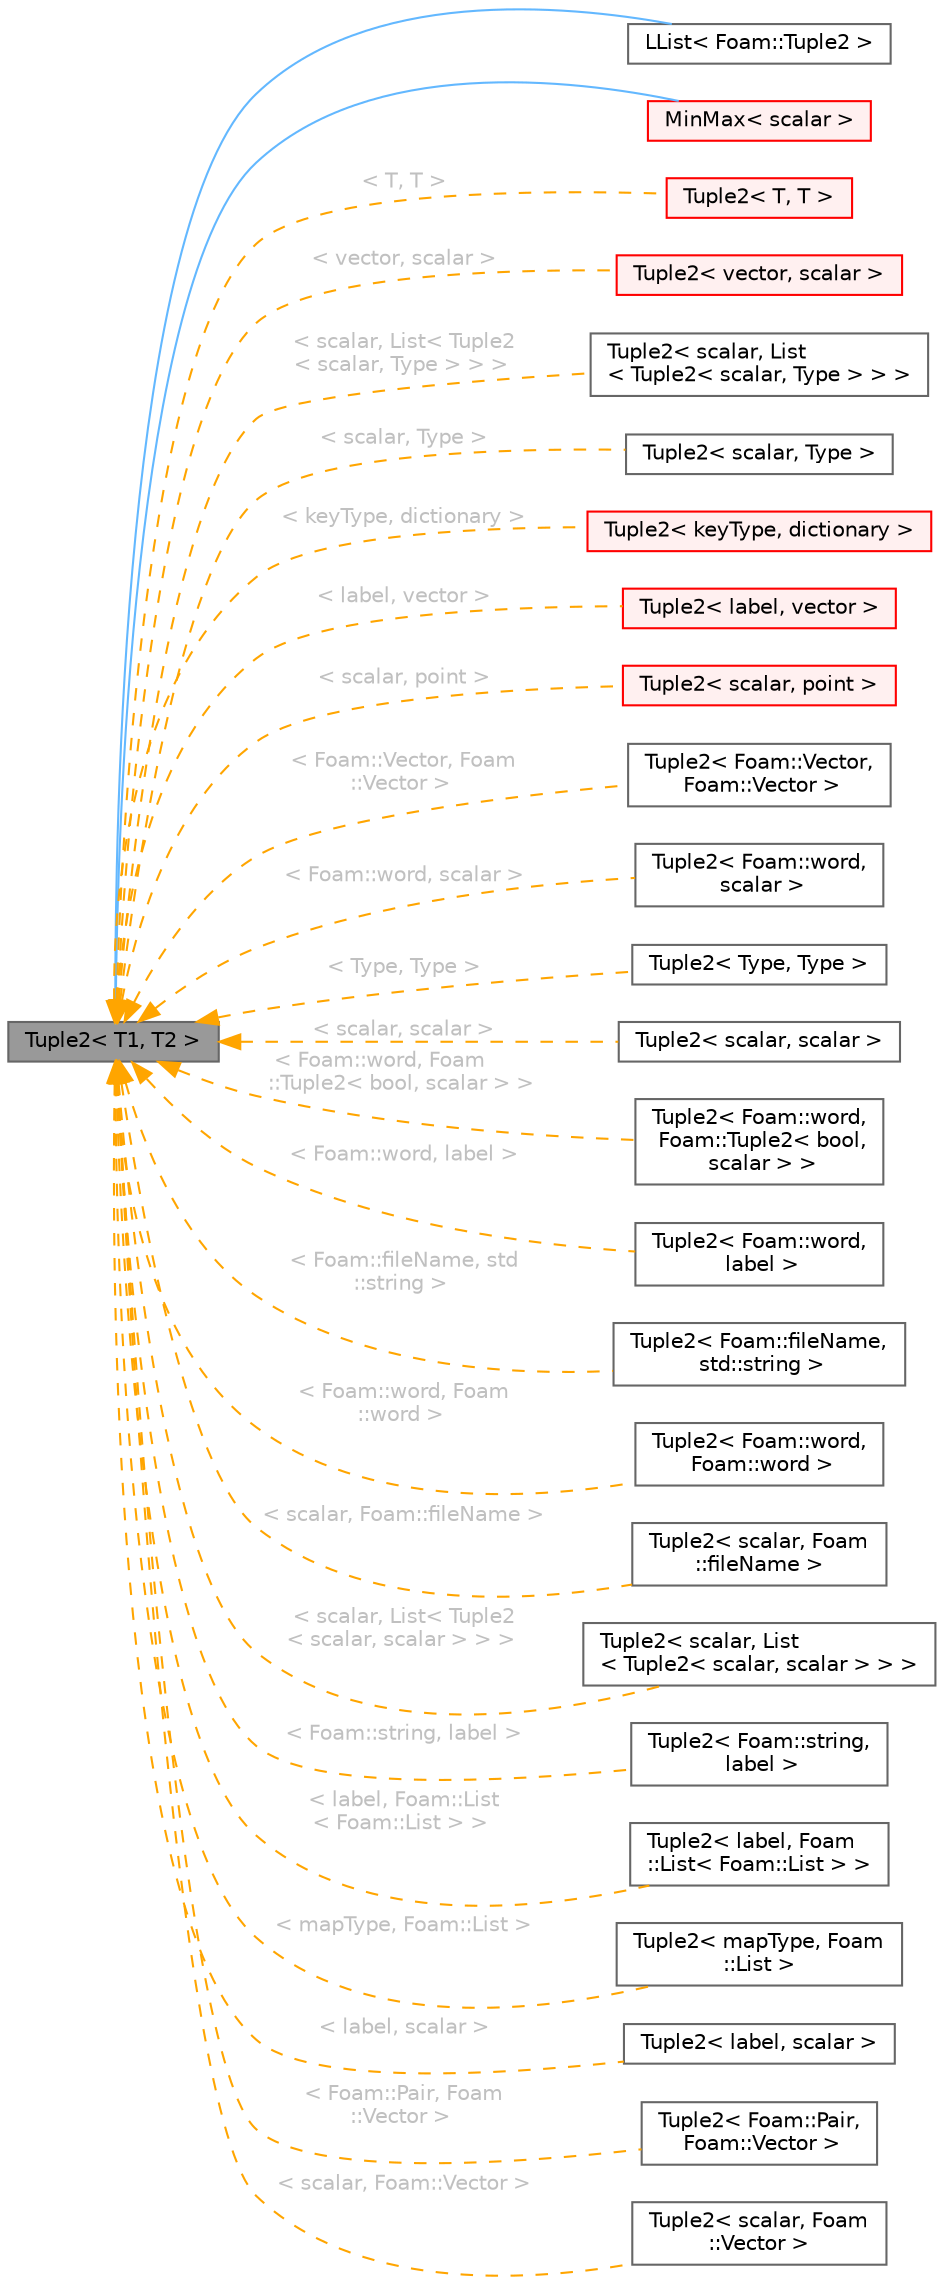 digraph "Tuple2&lt; T1, T2 &gt;"
{
 // LATEX_PDF_SIZE
  bgcolor="transparent";
  edge [fontname=Helvetica,fontsize=10,labelfontname=Helvetica,labelfontsize=10];
  node [fontname=Helvetica,fontsize=10,shape=box,height=0.2,width=0.4];
  rankdir="LR";
  Node1 [id="Node000001",label="Tuple2\< T1, T2 \>",height=0.2,width=0.4,color="gray40", fillcolor="grey60", style="filled", fontcolor="black",tooltip="A 2-tuple for storing two objects of dissimilar types. The container is similar in purpose to std::pa..."];
  Node1 -> Node2 [id="edge1_Node000001_Node000002",dir="back",color="steelblue1",style="solid",tooltip=" "];
  Node2 [id="Node000002",label="LList\< Foam::Tuple2 \>",height=0.2,width=0.4,color="gray40", fillcolor="white", style="filled",URL="$classFoam_1_1LList.html",tooltip=" "];
  Node1 -> Node3 [id="edge2_Node000001_Node000003",dir="back",color="steelblue1",style="solid",tooltip=" "];
  Node3 [id="Node000003",label="MinMax\< scalar \>",height=0.2,width=0.4,color="red", fillcolor="#FFF0F0", style="filled",URL="$classFoam_1_1MinMax.html",tooltip=" "];
  Node1 -> Node4 [id="edge3_Node000001_Node000004",dir="back",color="orange",style="dashed",tooltip=" ",label=" \< T, T \>",fontcolor="grey" ];
  Node4 [id="Node000004",label="Tuple2\< T, T \>",height=0.2,width=0.4,color="red", fillcolor="#FFF0F0", style="filled",URL="$classFoam_1_1Tuple2.html",tooltip=" "];
  Node1 -> Node6 [id="edge4_Node000001_Node000006",dir="back",color="orange",style="dashed",tooltip=" ",label=" \< vector, scalar \>",fontcolor="grey" ];
  Node6 [id="Node000006",label="Tuple2\< vector, scalar \>",height=0.2,width=0.4,color="red", fillcolor="#FFF0F0", style="filled",URL="$classFoam_1_1Tuple2.html",tooltip=" "];
  Node1 -> Node8 [id="edge5_Node000001_Node000008",dir="back",color="orange",style="dashed",tooltip=" ",label=" \< scalar, List\< Tuple2\l\< scalar, Type \> \> \>",fontcolor="grey" ];
  Node8 [id="Node000008",label="Tuple2\< scalar, List\l\< Tuple2\< scalar, Type \> \> \>",height=0.2,width=0.4,color="gray40", fillcolor="white", style="filled",URL="$classFoam_1_1Tuple2.html",tooltip=" "];
  Node1 -> Node9 [id="edge6_Node000001_Node000009",dir="back",color="orange",style="dashed",tooltip=" ",label=" \< scalar, Type \>",fontcolor="grey" ];
  Node9 [id="Node000009",label="Tuple2\< scalar, Type \>",height=0.2,width=0.4,color="gray40", fillcolor="white", style="filled",URL="$classFoam_1_1Tuple2.html",tooltip=" "];
  Node1 -> Node10 [id="edge7_Node000001_Node000010",dir="back",color="orange",style="dashed",tooltip=" ",label=" \< keyType, dictionary \>",fontcolor="grey" ];
  Node10 [id="Node000010",label="Tuple2\< keyType, dictionary \>",height=0.2,width=0.4,color="red", fillcolor="#FFF0F0", style="filled",URL="$classFoam_1_1Tuple2.html",tooltip=" "];
  Node1 -> Node12 [id="edge8_Node000001_Node000012",dir="back",color="orange",style="dashed",tooltip=" ",label=" \< label, vector \>",fontcolor="grey" ];
  Node12 [id="Node000012",label="Tuple2\< label, vector \>",height=0.2,width=0.4,color="red", fillcolor="#FFF0F0", style="filled",URL="$classFoam_1_1Tuple2.html",tooltip=" "];
  Node1 -> Node14 [id="edge9_Node000001_Node000014",dir="back",color="orange",style="dashed",tooltip=" ",label=" \< scalar, point \>",fontcolor="grey" ];
  Node14 [id="Node000014",label="Tuple2\< scalar, point \>",height=0.2,width=0.4,color="red", fillcolor="#FFF0F0", style="filled",URL="$classFoam_1_1Tuple2.html",tooltip=" "];
  Node1 -> Node16 [id="edge10_Node000001_Node000016",dir="back",color="orange",style="dashed",tooltip=" ",label=" \< Foam::Vector, Foam\l::Vector \>",fontcolor="grey" ];
  Node16 [id="Node000016",label="Tuple2\< Foam::Vector,\l Foam::Vector \>",height=0.2,width=0.4,color="gray40", fillcolor="white", style="filled",URL="$classFoam_1_1Tuple2.html",tooltip=" "];
  Node1 -> Node17 [id="edge11_Node000001_Node000017",dir="back",color="orange",style="dashed",tooltip=" ",label=" \< Foam::word, scalar \>",fontcolor="grey" ];
  Node17 [id="Node000017",label="Tuple2\< Foam::word,\l scalar \>",height=0.2,width=0.4,color="gray40", fillcolor="white", style="filled",URL="$classFoam_1_1Tuple2.html",tooltip=" "];
  Node1 -> Node18 [id="edge12_Node000001_Node000018",dir="back",color="orange",style="dashed",tooltip=" ",label=" \< Type, Type \>",fontcolor="grey" ];
  Node18 [id="Node000018",label="Tuple2\< Type, Type \>",height=0.2,width=0.4,color="gray40", fillcolor="white", style="filled",URL="$classFoam_1_1Tuple2.html",tooltip=" "];
  Node1 -> Node19 [id="edge13_Node000001_Node000019",dir="back",color="orange",style="dashed",tooltip=" ",label=" \< scalar, scalar \>",fontcolor="grey" ];
  Node19 [id="Node000019",label="Tuple2\< scalar, scalar \>",height=0.2,width=0.4,color="gray40", fillcolor="white", style="filled",URL="$classFoam_1_1Tuple2.html",tooltip=" "];
  Node1 -> Node20 [id="edge14_Node000001_Node000020",dir="back",color="orange",style="dashed",tooltip=" ",label=" \< Foam::word, Foam\l::Tuple2\< bool, scalar \> \>",fontcolor="grey" ];
  Node20 [id="Node000020",label="Tuple2\< Foam::word,\l Foam::Tuple2\< bool,\l scalar \> \>",height=0.2,width=0.4,color="gray40", fillcolor="white", style="filled",URL="$classFoam_1_1Tuple2.html",tooltip=" "];
  Node1 -> Node21 [id="edge15_Node000001_Node000021",dir="back",color="orange",style="dashed",tooltip=" ",label=" \< Foam::word, label \>",fontcolor="grey" ];
  Node21 [id="Node000021",label="Tuple2\< Foam::word,\l label \>",height=0.2,width=0.4,color="gray40", fillcolor="white", style="filled",URL="$classFoam_1_1Tuple2.html",tooltip=" "];
  Node1 -> Node22 [id="edge16_Node000001_Node000022",dir="back",color="orange",style="dashed",tooltip=" ",label=" \< Foam::fileName, std\l::string \>",fontcolor="grey" ];
  Node22 [id="Node000022",label="Tuple2\< Foam::fileName,\l std::string \>",height=0.2,width=0.4,color="gray40", fillcolor="white", style="filled",URL="$classFoam_1_1Tuple2.html",tooltip=" "];
  Node1 -> Node23 [id="edge17_Node000001_Node000023",dir="back",color="orange",style="dashed",tooltip=" ",label=" \< Foam::word, Foam\l::word \>",fontcolor="grey" ];
  Node23 [id="Node000023",label="Tuple2\< Foam::word,\l Foam::word \>",height=0.2,width=0.4,color="gray40", fillcolor="white", style="filled",URL="$classFoam_1_1Tuple2.html",tooltip=" "];
  Node1 -> Node24 [id="edge18_Node000001_Node000024",dir="back",color="orange",style="dashed",tooltip=" ",label=" \< scalar, Foam::fileName \>",fontcolor="grey" ];
  Node24 [id="Node000024",label="Tuple2\< scalar, Foam\l::fileName \>",height=0.2,width=0.4,color="gray40", fillcolor="white", style="filled",URL="$classFoam_1_1Tuple2.html",tooltip=" "];
  Node1 -> Node25 [id="edge19_Node000001_Node000025",dir="back",color="orange",style="dashed",tooltip=" ",label=" \< scalar, List\< Tuple2\l\< scalar, scalar \> \> \>",fontcolor="grey" ];
  Node25 [id="Node000025",label="Tuple2\< scalar, List\l\< Tuple2\< scalar, scalar \> \> \>",height=0.2,width=0.4,color="gray40", fillcolor="white", style="filled",URL="$classFoam_1_1Tuple2.html",tooltip=" "];
  Node1 -> Node26 [id="edge20_Node000001_Node000026",dir="back",color="orange",style="dashed",tooltip=" ",label=" \< Foam::string, label \>",fontcolor="grey" ];
  Node26 [id="Node000026",label="Tuple2\< Foam::string,\l label \>",height=0.2,width=0.4,color="gray40", fillcolor="white", style="filled",URL="$classFoam_1_1Tuple2.html",tooltip=" "];
  Node1 -> Node27 [id="edge21_Node000001_Node000027",dir="back",color="orange",style="dashed",tooltip=" ",label=" \< label, Foam::List\l\< Foam::List \> \>",fontcolor="grey" ];
  Node27 [id="Node000027",label="Tuple2\< label, Foam\l::List\< Foam::List \> \>",height=0.2,width=0.4,color="gray40", fillcolor="white", style="filled",URL="$classFoam_1_1Tuple2.html",tooltip=" "];
  Node1 -> Node28 [id="edge22_Node000001_Node000028",dir="back",color="orange",style="dashed",tooltip=" ",label=" \< mapType, Foam::List \>",fontcolor="grey" ];
  Node28 [id="Node000028",label="Tuple2\< mapType, Foam\l::List \>",height=0.2,width=0.4,color="gray40", fillcolor="white", style="filled",URL="$classFoam_1_1Tuple2.html",tooltip=" "];
  Node1 -> Node29 [id="edge23_Node000001_Node000029",dir="back",color="orange",style="dashed",tooltip=" ",label=" \< label, scalar \>",fontcolor="grey" ];
  Node29 [id="Node000029",label="Tuple2\< label, scalar \>",height=0.2,width=0.4,color="gray40", fillcolor="white", style="filled",URL="$classFoam_1_1Tuple2.html",tooltip=" "];
  Node1 -> Node30 [id="edge24_Node000001_Node000030",dir="back",color="orange",style="dashed",tooltip=" ",label=" \< Foam::Pair, Foam\l::Vector \>",fontcolor="grey" ];
  Node30 [id="Node000030",label="Tuple2\< Foam::Pair,\l Foam::Vector \>",height=0.2,width=0.4,color="gray40", fillcolor="white", style="filled",URL="$classFoam_1_1Tuple2.html",tooltip=" "];
  Node1 -> Node31 [id="edge25_Node000001_Node000031",dir="back",color="orange",style="dashed",tooltip=" ",label=" \< scalar, Foam::Vector \>",fontcolor="grey" ];
  Node31 [id="Node000031",label="Tuple2\< scalar, Foam\l::Vector \>",height=0.2,width=0.4,color="gray40", fillcolor="white", style="filled",URL="$classFoam_1_1Tuple2.html",tooltip=" "];
}
